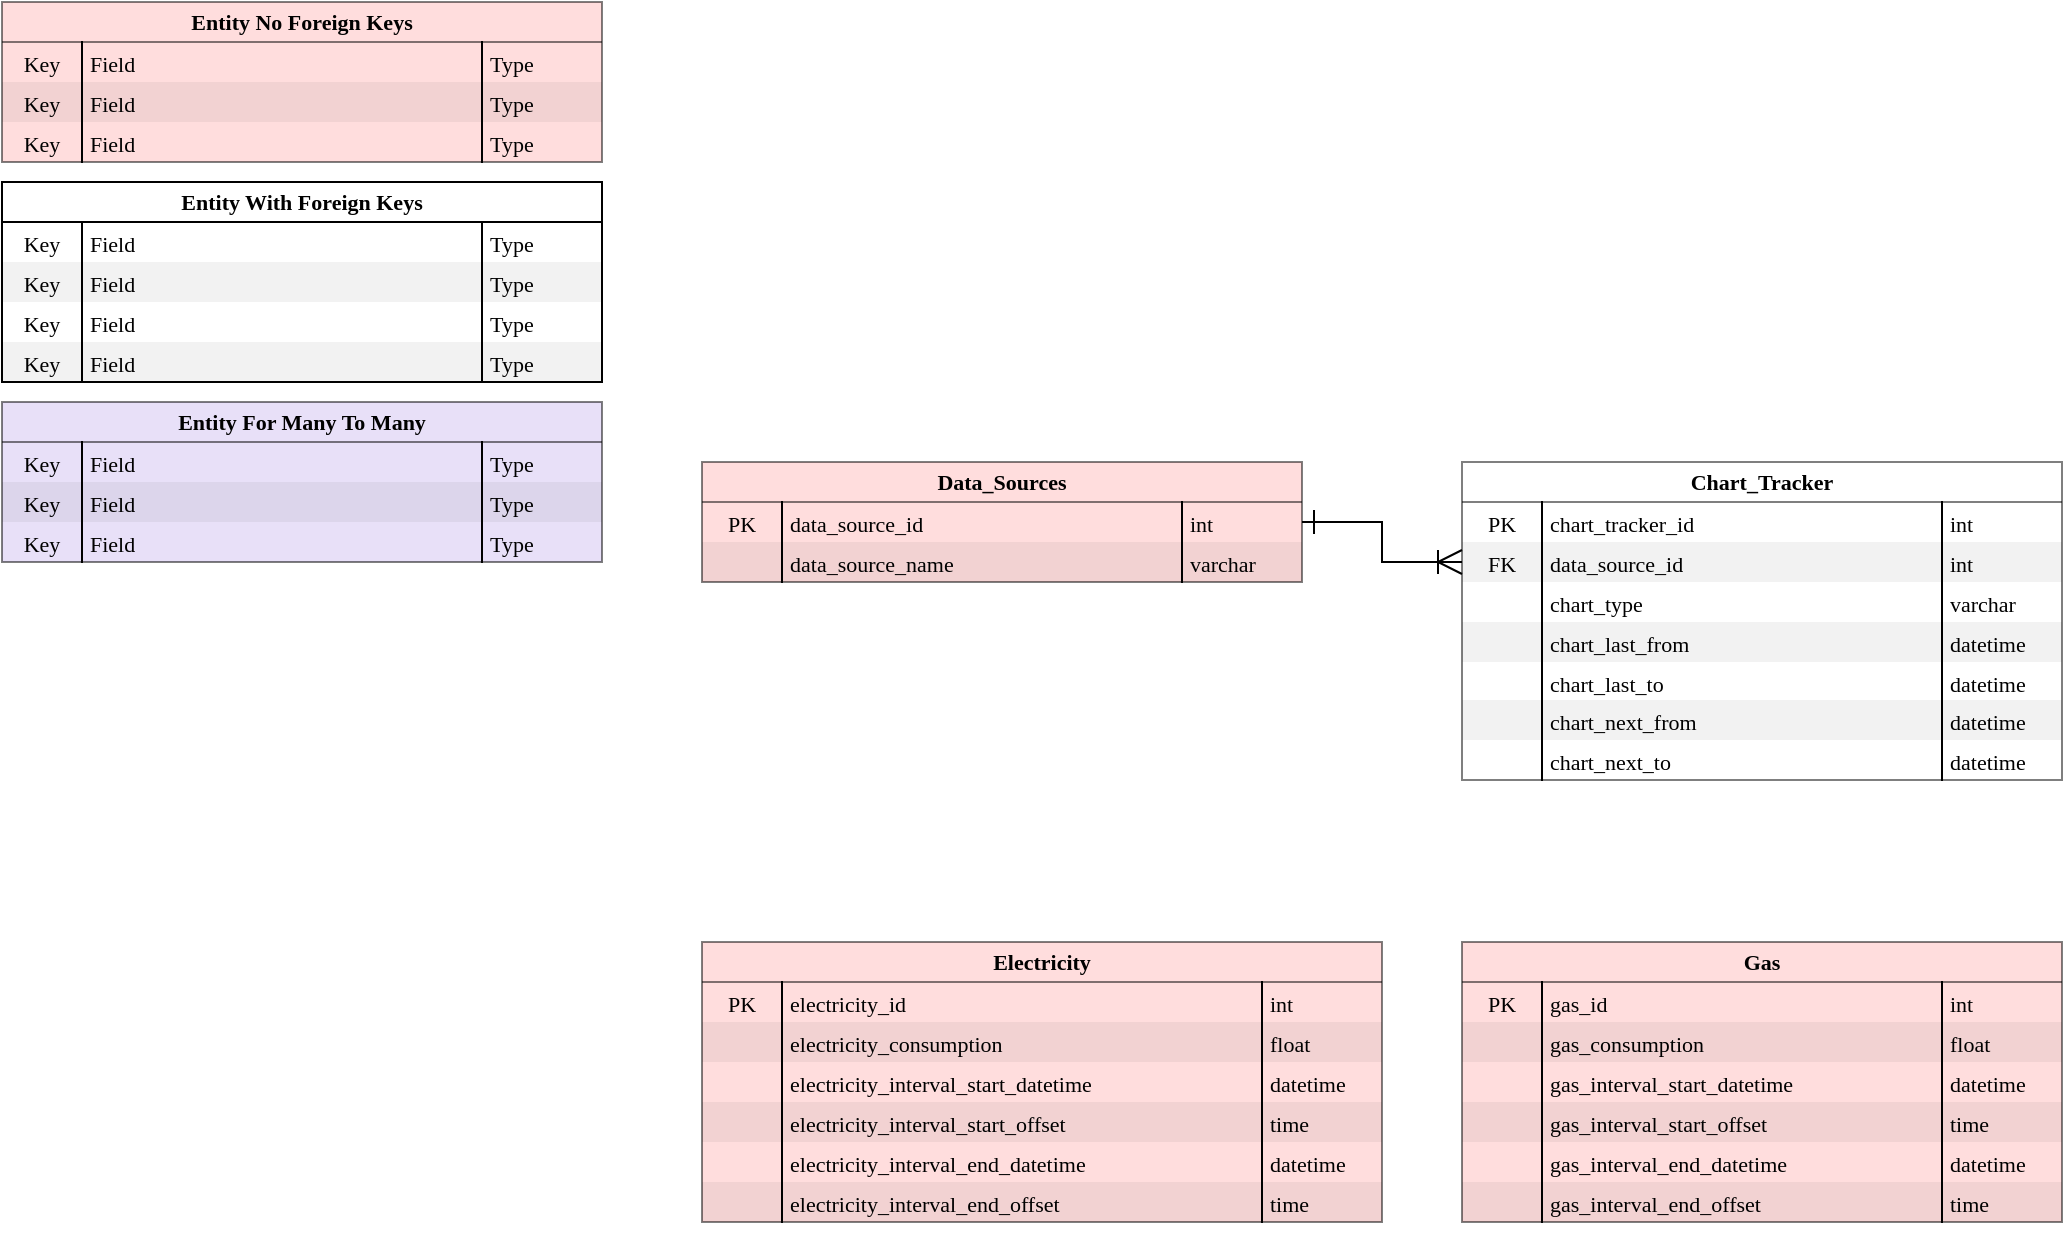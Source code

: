 <mxfile>
    <diagram id="EmLWrfxEd9g9q1BMOvcd" name="octo_tweet">
        <mxGraphModel dx="724" dy="417" grid="1" gridSize="10" guides="1" tooltips="1" connect="1" arrows="1" fold="1" page="1" pageScale="1" pageWidth="1169" pageHeight="827" math="0" shadow="0">
            <root>
                <mxCell id="0"/>
                <mxCell id="1" parent="0"/>
                <mxCell id="2" value="Entity No Foreign Keys" style="html=1;whiteSpace=wrap;swimlane;resizeParent=1;resizeParentMax=0;resizeLast=0;collapsible=1;marginBottom=0;swimlaneFillColor=#FFBBBB;startSize=20;fontSize=11;fontColor=#000000;spacing=0;strokeOpacity=100;fontFamily=Lucida Console;fillColor=#ffbbbb;swimlaneLine=1;opacity=50;gradientColor=none;" parent="1" vertex="1" zOrder="69">
                    <mxGeometry x="20" y="20" width="300" height="80" as="geometry"/>
                </mxCell>
                <mxCell id="3" value="Key" style="strokeColor=none;part=1;resizeHeight=0;align=center;verticalAlign=top;spacingLeft=4;spacingRight=4;overflow=hidden;rotatable=0;points=[[0,0.5],[1,0.5]];portConstraint=eastwest;swimlaneFillColor=#ffffff;fontSize=11;fontColor=#000000;fillColor=none;strokeOpacity=100;spacing=0;fontFamily=Lucida Console;" parent="2" vertex="1">
                    <mxGeometry y="20" width="40" height="20" as="geometry"/>
                </mxCell>
                <mxCell id="4" value="Field" style="shape=partialRectangle;top=0;right=0;bottom=0;part=1;resizeHeight=0;align=left;verticalAlign=top;spacingLeft=4;spacingRight=4;overflow=hidden;rotatable=0;points=[[0,0.5],[1,0.5]];portConstraint=eastwest;swimlaneFillColor=#ffffff;fontSize=11;fontColor=#000000;fillColor=none;strokeOpacity=100;spacing=0;fontFamily=Lucida Console;" parent="2" vertex="1">
                    <mxGeometry x="40" y="20" width="200" height="20" as="geometry"/>
                </mxCell>
                <mxCell id="5" value="Type" style="shape=partialRectangle;top=0;right=0;bottom=0;part=1;resizeHeight=0;align=left;verticalAlign=top;spacingLeft=4;spacingRight=4;overflow=hidden;rotatable=0;points=[[0,0.5],[1,0.5]];portConstraint=eastwest;swimlaneFillColor=#ffffff;fontSize=11;fontColor=#000000;fillColor=none;strokeOpacity=100;spacing=0;fontFamily=Lucida Console;" parent="2" vertex="1">
                    <mxGeometry x="240" y="20" width="60" height="20" as="geometry"/>
                </mxCell>
                <mxCell id="6" value="Key" style="strokeColor=none;part=1;resizeHeight=0;align=center;verticalAlign=top;spacingLeft=4;spacingRight=4;overflow=hidden;rotatable=0;points=[[0,0.5],[1,0.5]];portConstraint=eastwest;swimlaneFillColor=#ffffff;fontSize=11;fontColor=#000000;fillColor=#000000;strokeOpacity=100;spacing=0;fontFamily=Lucida Console;fillOpacity=5;" parent="2" vertex="1">
                    <mxGeometry y="40" width="40" height="20" as="geometry"/>
                </mxCell>
                <mxCell id="7" value="Field" style="shape=partialRectangle;top=0;right=0;bottom=0;part=1;resizeHeight=0;align=left;verticalAlign=top;spacingLeft=4;spacingRight=4;overflow=hidden;rotatable=0;points=[[0,0.5],[1,0.5]];portConstraint=eastwest;swimlaneFillColor=#ffffff;fontSize=11;fontColor=#000000;fillColor=#000000;strokeOpacity=100;spacing=0;fontFamily=Lucida Console;fillOpacity=5;" parent="2" vertex="1">
                    <mxGeometry x="40" y="40" width="200" height="20" as="geometry"/>
                </mxCell>
                <mxCell id="8" value="Type" style="shape=partialRectangle;top=0;right=0;bottom=0;part=1;resizeHeight=0;align=left;verticalAlign=top;spacingLeft=4;spacingRight=4;overflow=hidden;rotatable=0;points=[[0,0.5],[1,0.5]];portConstraint=eastwest;swimlaneFillColor=#ffffff;fontSize=11;fontColor=#000000;fillColor=#000000;strokeOpacity=100;spacing=0;fontFamily=Lucida Console;fillOpacity=5;" parent="2" vertex="1">
                    <mxGeometry x="240" y="40" width="60" height="20" as="geometry"/>
                </mxCell>
                <mxCell id="9" value="Key" style="strokeColor=none;part=1;resizeHeight=0;align=center;verticalAlign=top;spacingLeft=4;spacingRight=4;overflow=hidden;rotatable=0;points=[[0,0.5],[1,0.5]];portConstraint=eastwest;swimlaneFillColor=#ffffff;fontSize=11;fontColor=#000000;fillColor=none;strokeOpacity=100;spacing=0;fontFamily=Lucida Console;" parent="2" vertex="1">
                    <mxGeometry y="60" width="40" height="20" as="geometry"/>
                </mxCell>
                <mxCell id="10" value="Field" style="shape=partialRectangle;top=0;right=0;bottom=0;part=1;resizeHeight=0;align=left;verticalAlign=top;spacingLeft=4;spacingRight=4;overflow=hidden;rotatable=0;points=[[0,0.5],[1,0.5]];portConstraint=eastwest;swimlaneFillColor=#ffffff;fontSize=11;fontColor=#000000;fillColor=none;strokeOpacity=100;spacing=0;fontFamily=Lucida Console;" parent="2" vertex="1">
                    <mxGeometry x="40" y="60" width="200" height="20" as="geometry"/>
                </mxCell>
                <mxCell id="11" value="Type" style="shape=partialRectangle;top=0;right=0;bottom=0;part=1;resizeHeight=0;align=left;verticalAlign=top;spacingLeft=4;spacingRight=4;overflow=hidden;rotatable=0;points=[[0,0.5],[1,0.5]];portConstraint=eastwest;swimlaneFillColor=#ffffff;fontSize=11;fontColor=#000000;fillColor=none;strokeOpacity=100;spacing=0;fontFamily=Lucida Console;" parent="2" vertex="1">
                    <mxGeometry x="240" y="60" width="60" height="20" as="geometry"/>
                </mxCell>
                <mxCell id="12" value="Entity With Foreign Keys" style="html=1;whiteSpace=wrap;swimlane;resizeParent=1;resizeParentMax=0;resizeLast=0;collapsible=1;marginBottom=0;swimlaneFillColor=#ffffff;startSize=20;fontSize=11;fontColor=#000000;spacing=0;strokeOpacity=100;fontFamily=Lucida Console;" parent="1" vertex="1" zOrder="69">
                    <mxGeometry x="20" y="110" width="300" height="100" as="geometry"/>
                </mxCell>
                <mxCell id="13" value="Key" style="strokeColor=none;part=1;resizeHeight=0;align=center;verticalAlign=top;spacingLeft=4;spacingRight=4;overflow=hidden;rotatable=0;points=[[0,0.5],[1,0.5]];portConstraint=eastwest;swimlaneFillColor=#ffffff;fontSize=11;fontColor=#000000;fillColor=none;strokeOpacity=100;spacing=0;fontFamily=Lucida Console;" parent="12" vertex="1">
                    <mxGeometry y="20" width="40" height="20" as="geometry"/>
                </mxCell>
                <mxCell id="14" value="Field" style="shape=partialRectangle;top=0;right=0;bottom=0;part=1;resizeHeight=0;align=left;verticalAlign=top;spacingLeft=4;spacingRight=4;overflow=hidden;rotatable=0;points=[[0,0.5],[1,0.5]];portConstraint=eastwest;swimlaneFillColor=#ffffff;fontSize=11;fontColor=#000000;fillColor=none;strokeOpacity=100;spacing=0;fontFamily=Lucida Console;" parent="12" vertex="1">
                    <mxGeometry x="40" y="20" width="200" height="20" as="geometry"/>
                </mxCell>
                <mxCell id="15" value="Type" style="shape=partialRectangle;top=0;right=0;bottom=0;part=1;resizeHeight=0;align=left;verticalAlign=top;spacingLeft=4;spacingRight=4;overflow=hidden;rotatable=0;points=[[0,0.5],[1,0.5]];portConstraint=eastwest;swimlaneFillColor=#ffffff;fontSize=11;fontColor=#000000;fillColor=none;strokeOpacity=100;spacing=0;fontFamily=Lucida Console;" parent="12" vertex="1">
                    <mxGeometry x="240" y="20" width="60" height="20" as="geometry"/>
                </mxCell>
                <mxCell id="16" value="Key" style="strokeColor=none;part=1;resizeHeight=0;align=center;verticalAlign=top;spacingLeft=4;spacingRight=4;overflow=hidden;rotatable=0;points=[[0,0.5],[1,0.5]];portConstraint=eastwest;swimlaneFillColor=#ffffff;fontSize=11;fontColor=#000000;fillColor=#000000;strokeOpacity=100;spacing=0;fontFamily=Lucida Console;fillOpacity=5;" parent="12" vertex="1">
                    <mxGeometry y="40" width="40" height="20" as="geometry"/>
                </mxCell>
                <mxCell id="17" value="Field" style="shape=partialRectangle;top=0;right=0;bottom=0;part=1;resizeHeight=0;align=left;verticalAlign=top;spacingLeft=4;spacingRight=4;overflow=hidden;rotatable=0;points=[[0,0.5],[1,0.5]];portConstraint=eastwest;swimlaneFillColor=#ffffff;fontSize=11;fontColor=#000000;fillColor=#000000;strokeOpacity=100;spacing=0;fontFamily=Lucida Console;fillOpacity=5;" parent="12" vertex="1">
                    <mxGeometry x="40" y="40" width="200" height="20" as="geometry"/>
                </mxCell>
                <mxCell id="18" value="Type" style="shape=partialRectangle;top=0;right=0;bottom=0;part=1;resizeHeight=0;align=left;verticalAlign=top;spacingLeft=4;spacingRight=4;overflow=hidden;rotatable=0;points=[[0,0.5],[1,0.5]];portConstraint=eastwest;swimlaneFillColor=#ffffff;fontSize=11;fontColor=#000000;fillColor=#000000;strokeOpacity=100;spacing=0;fontFamily=Lucida Console;fillOpacity=5;" parent="12" vertex="1">
                    <mxGeometry x="240" y="40" width="60" height="20" as="geometry"/>
                </mxCell>
                <mxCell id="19" value="Key" style="strokeColor=none;part=1;resizeHeight=0;align=center;verticalAlign=top;spacingLeft=4;spacingRight=4;overflow=hidden;rotatable=0;points=[[0,0.5],[1,0.5]];portConstraint=eastwest;swimlaneFillColor=#ffffff;fontSize=11;fontColor=#000000;fillColor=none;strokeOpacity=100;spacing=0;fontFamily=Lucida Console;" parent="12" vertex="1">
                    <mxGeometry y="60" width="40" height="20" as="geometry"/>
                </mxCell>
                <mxCell id="20" value="Field" style="shape=partialRectangle;top=0;right=0;bottom=0;part=1;resizeHeight=0;align=left;verticalAlign=top;spacingLeft=4;spacingRight=4;overflow=hidden;rotatable=0;points=[[0,0.5],[1,0.5]];portConstraint=eastwest;swimlaneFillColor=#ffffff;fontSize=11;fontColor=#000000;fillColor=none;strokeOpacity=100;spacing=0;fontFamily=Lucida Console;" parent="12" vertex="1">
                    <mxGeometry x="40" y="60" width="200" height="20" as="geometry"/>
                </mxCell>
                <mxCell id="21" value="Type" style="shape=partialRectangle;top=0;right=0;bottom=0;part=1;resizeHeight=0;align=left;verticalAlign=top;spacingLeft=4;spacingRight=4;overflow=hidden;rotatable=0;points=[[0,0.5],[1,0.5]];portConstraint=eastwest;swimlaneFillColor=#ffffff;fontSize=11;fontColor=#000000;fillColor=none;strokeOpacity=100;spacing=0;fontFamily=Lucida Console;" parent="12" vertex="1">
                    <mxGeometry x="240" y="60" width="60" height="20" as="geometry"/>
                </mxCell>
                <mxCell id="22" value="Key" style="strokeColor=none;part=1;resizeHeight=0;align=center;verticalAlign=top;spacingLeft=4;spacingRight=4;overflow=hidden;rotatable=0;points=[[0,0.5],[1,0.5]];portConstraint=eastwest;swimlaneFillColor=#ffffff;fontSize=11;fontColor=#000000;fillColor=#000000;strokeOpacity=100;spacing=0;fontFamily=Lucida Console;fillOpacity=5;" parent="12" vertex="1">
                    <mxGeometry y="80" width="40" height="20" as="geometry"/>
                </mxCell>
                <mxCell id="23" value="Field" style="shape=partialRectangle;top=0;right=0;bottom=0;part=1;resizeHeight=0;align=left;verticalAlign=top;spacingLeft=4;spacingRight=4;overflow=hidden;rotatable=0;points=[[0,0.5],[1,0.5]];portConstraint=eastwest;swimlaneFillColor=#ffffff;fontSize=11;fontColor=#000000;fillColor=#000000;strokeOpacity=100;spacing=0;fontFamily=Lucida Console;fillOpacity=5;" parent="12" vertex="1">
                    <mxGeometry x="40" y="80" width="200" height="20" as="geometry"/>
                </mxCell>
                <mxCell id="24" value="Type" style="shape=partialRectangle;top=0;right=0;bottom=0;part=1;resizeHeight=0;align=left;verticalAlign=top;spacingLeft=4;spacingRight=4;overflow=hidden;rotatable=0;points=[[0,0.5],[1,0.5]];portConstraint=eastwest;swimlaneFillColor=#ffffff;fontSize=11;fontColor=#000000;fillColor=#000000;strokeOpacity=100;spacing=0;fontFamily=Lucida Console;fillOpacity=5;" parent="12" vertex="1">
                    <mxGeometry x="240" y="80" width="60" height="20" as="geometry"/>
                </mxCell>
                <mxCell id="25" value="Entity For Many To Many" style="html=1;whiteSpace=wrap;swimlane;resizeParent=1;resizeParentMax=0;resizeLast=0;collapsible=1;marginBottom=0;swimlaneFillColor=#D2C2F2;startSize=20;fontSize=11;fontColor=#000000;spacing=0;strokeOpacity=100;fontFamily=Lucida Console;fillColor=#D2C2F2;swimlaneLine=1;opacity=50;" parent="1" vertex="1" zOrder="69">
                    <mxGeometry x="20" y="220" width="300" height="80" as="geometry"/>
                </mxCell>
                <mxCell id="26" value="Key" style="strokeColor=none;part=1;resizeHeight=0;align=center;verticalAlign=top;spacingLeft=4;spacingRight=4;overflow=hidden;rotatable=0;points=[[0,0.5],[1,0.5]];portConstraint=eastwest;swimlaneFillColor=#ffffff;fontSize=11;fontColor=#000000;fillColor=none;strokeOpacity=100;spacing=0;fontFamily=Lucida Console;" parent="25" vertex="1">
                    <mxGeometry y="20" width="40" height="20" as="geometry"/>
                </mxCell>
                <mxCell id="27" value="Field" style="shape=partialRectangle;top=0;right=0;bottom=0;part=1;resizeHeight=0;align=left;verticalAlign=top;spacingLeft=4;spacingRight=4;overflow=hidden;rotatable=0;points=[[0,0.5],[1,0.5]];portConstraint=eastwest;swimlaneFillColor=#ffffff;fontSize=11;fontColor=#000000;fillColor=none;strokeOpacity=100;spacing=0;fontFamily=Lucida Console;" parent="25" vertex="1">
                    <mxGeometry x="40" y="20" width="200" height="20" as="geometry"/>
                </mxCell>
                <mxCell id="28" value="Type" style="shape=partialRectangle;top=0;right=0;bottom=0;part=1;resizeHeight=0;align=left;verticalAlign=top;spacingLeft=4;spacingRight=4;overflow=hidden;rotatable=0;points=[[0,0.5],[1,0.5]];portConstraint=eastwest;swimlaneFillColor=#ffffff;fontSize=11;fontColor=#000000;fillColor=none;strokeOpacity=100;spacing=0;fontFamily=Lucida Console;" parent="25" vertex="1">
                    <mxGeometry x="240" y="20" width="60" height="20" as="geometry"/>
                </mxCell>
                <mxCell id="29" value="Key" style="strokeColor=none;part=1;resizeHeight=0;align=center;verticalAlign=top;spacingLeft=4;spacingRight=4;overflow=hidden;rotatable=0;points=[[0,0.5],[1,0.5]];portConstraint=eastwest;swimlaneFillColor=#ffffff;fontSize=11;fontColor=#000000;fillColor=#000000;strokeOpacity=100;spacing=0;fontFamily=Lucida Console;fillOpacity=5;" parent="25" vertex="1">
                    <mxGeometry y="40" width="40" height="20" as="geometry"/>
                </mxCell>
                <mxCell id="30" value="Field" style="shape=partialRectangle;top=0;right=0;bottom=0;part=1;resizeHeight=0;align=left;verticalAlign=top;spacingLeft=4;spacingRight=4;overflow=hidden;rotatable=0;points=[[0,0.5],[1,0.5]];portConstraint=eastwest;swimlaneFillColor=#ffffff;fontSize=11;fontColor=#000000;fillColor=#000000;strokeOpacity=100;spacing=0;fontFamily=Lucida Console;fillOpacity=5;" parent="25" vertex="1">
                    <mxGeometry x="40" y="40" width="200" height="20" as="geometry"/>
                </mxCell>
                <mxCell id="31" value="Type" style="shape=partialRectangle;top=0;right=0;bottom=0;part=1;resizeHeight=0;align=left;verticalAlign=top;spacingLeft=4;spacingRight=4;overflow=hidden;rotatable=0;points=[[0,0.5],[1,0.5]];portConstraint=eastwest;swimlaneFillColor=#ffffff;fontSize=11;fontColor=#000000;fillColor=#000000;strokeOpacity=100;spacing=0;fontFamily=Lucida Console;fillOpacity=5;" parent="25" vertex="1">
                    <mxGeometry x="240" y="40" width="60" height="20" as="geometry"/>
                </mxCell>
                <mxCell id="32" value="Key" style="strokeColor=none;part=1;resizeHeight=0;align=center;verticalAlign=top;spacingLeft=4;spacingRight=4;overflow=hidden;rotatable=0;points=[[0,0.5],[1,0.5]];portConstraint=eastwest;swimlaneFillColor=#ffffff;fontSize=11;fontColor=#000000;fillColor=none;strokeOpacity=100;spacing=0;fontFamily=Lucida Console;" parent="25" vertex="1">
                    <mxGeometry y="60" width="40" height="20" as="geometry"/>
                </mxCell>
                <mxCell id="33" value="Field" style="shape=partialRectangle;top=0;right=0;bottom=0;part=1;resizeHeight=0;align=left;verticalAlign=top;spacingLeft=4;spacingRight=4;overflow=hidden;rotatable=0;points=[[0,0.5],[1,0.5]];portConstraint=eastwest;swimlaneFillColor=#ffffff;fontSize=11;fontColor=#000000;fillColor=none;strokeOpacity=100;spacing=0;fontFamily=Lucida Console;" parent="25" vertex="1">
                    <mxGeometry x="40" y="60" width="200" height="20" as="geometry"/>
                </mxCell>
                <mxCell id="34" value="Type" style="shape=partialRectangle;top=0;right=0;bottom=0;part=1;resizeHeight=0;align=left;verticalAlign=top;spacingLeft=4;spacingRight=4;overflow=hidden;rotatable=0;points=[[0,0.5],[1,0.5]];portConstraint=eastwest;swimlaneFillColor=#ffffff;fontSize=11;fontColor=#000000;fillColor=none;strokeOpacity=100;spacing=0;fontFamily=Lucida Console;" parent="25" vertex="1">
                    <mxGeometry x="240" y="60" width="60" height="20" as="geometry"/>
                </mxCell>
                <mxCell id="35" value="Electricity" style="html=1;whiteSpace=wrap;swimlane;resizeParent=1;resizeParentMax=0;resizeLast=0;collapsible=1;marginBottom=0;swimlaneFillColor=#FFBBBB;startSize=20;fontSize=11;fontColor=#000000;spacing=0;strokeOpacity=100;fontFamily=Lucida Console;fillColor=#ffbbbb;swimlaneLine=1;opacity=50;gradientColor=none;" parent="1" vertex="1" zOrder="69">
                    <mxGeometry x="370" y="490" width="340" height="140" as="geometry"/>
                </mxCell>
                <mxCell id="36" value="PK" style="strokeColor=none;part=1;resizeHeight=0;align=center;verticalAlign=top;spacingLeft=4;spacingRight=4;overflow=hidden;rotatable=0;points=[[0,0.5],[1,0.5]];portConstraint=eastwest;swimlaneFillColor=#ffffff;fontSize=11;fontColor=#000000;fillColor=none;strokeOpacity=100;spacing=0;fontFamily=Lucida Console;" parent="35" vertex="1">
                    <mxGeometry y="20" width="40" height="20" as="geometry"/>
                </mxCell>
                <mxCell id="37" value="electricity_id" style="shape=partialRectangle;top=0;right=0;bottom=0;part=1;resizeHeight=0;align=left;verticalAlign=top;spacingLeft=4;spacingRight=4;overflow=hidden;rotatable=0;points=[[0,0.5],[1,0.5]];portConstraint=eastwest;swimlaneFillColor=#ffffff;fontSize=11;fontColor=#000000;fillColor=none;strokeOpacity=100;spacing=0;fontFamily=Lucida Console;" parent="35" vertex="1">
                    <mxGeometry x="40" y="20" width="240" height="20" as="geometry"/>
                </mxCell>
                <mxCell id="38" value="int" style="shape=partialRectangle;top=0;right=0;bottom=0;part=1;resizeHeight=0;align=left;verticalAlign=top;spacingLeft=4;spacingRight=4;overflow=hidden;rotatable=0;points=[[0,0.5],[1,0.5]];portConstraint=eastwest;swimlaneFillColor=#ffffff;fontSize=11;fontColor=#000000;fillColor=none;strokeOpacity=100;spacing=0;fontFamily=Lucida Console;" parent="35" vertex="1">
                    <mxGeometry x="280" y="20" width="60" height="20" as="geometry"/>
                </mxCell>
                <mxCell id="39" value="" style="strokeColor=none;part=1;resizeHeight=0;align=center;verticalAlign=top;spacingLeft=4;spacingRight=4;overflow=hidden;rotatable=0;points=[[0,0.5],[1,0.5]];portConstraint=eastwest;swimlaneFillColor=#ffffff;fontSize=11;fontColor=#000000;fillColor=#000000;strokeOpacity=100;spacing=0;fontFamily=Lucida Console;fillOpacity=5;" parent="35" vertex="1">
                    <mxGeometry y="40" width="40" height="20" as="geometry"/>
                </mxCell>
                <mxCell id="40" value="electricity_consumption" style="shape=partialRectangle;top=0;right=0;bottom=0;part=1;resizeHeight=0;align=left;verticalAlign=top;spacingLeft=4;spacingRight=4;overflow=hidden;rotatable=0;points=[[0,0.5],[1,0.5]];portConstraint=eastwest;swimlaneFillColor=#ffffff;fontSize=11;fontColor=#000000;fillColor=#000000;strokeOpacity=100;spacing=0;fontFamily=Lucida Console;fillOpacity=5;" parent="35" vertex="1">
                    <mxGeometry x="40" y="40" width="240" height="20" as="geometry"/>
                </mxCell>
                <mxCell id="41" value="float" style="shape=partialRectangle;top=0;right=0;bottom=0;part=1;resizeHeight=0;align=left;verticalAlign=top;spacingLeft=4;spacingRight=4;overflow=hidden;rotatable=0;points=[[0,0.5],[1,0.5]];portConstraint=eastwest;swimlaneFillColor=#ffffff;fontSize=11;fontColor=#000000;fillColor=#000000;strokeOpacity=100;spacing=0;fontFamily=Lucida Console;fillOpacity=5;" parent="35" vertex="1">
                    <mxGeometry x="280" y="40" width="60" height="20" as="geometry"/>
                </mxCell>
                <mxCell id="43" value="electricity_interval_start_datetime" style="shape=partialRectangle;top=0;right=0;bottom=0;part=1;resizeHeight=0;align=left;verticalAlign=top;spacingLeft=4;spacingRight=4;overflow=hidden;rotatable=0;points=[[0,0.5],[1,0.5]];portConstraint=eastwest;swimlaneFillColor=#ffffff;fontSize=11;fontColor=#000000;fillColor=none;strokeOpacity=100;spacing=0;fontFamily=Lucida Console;" parent="35" vertex="1">
                    <mxGeometry x="40" y="60" width="240" height="20" as="geometry"/>
                </mxCell>
                <mxCell id="44" value="datetime" style="shape=partialRectangle;top=0;right=0;bottom=0;part=1;resizeHeight=0;align=left;verticalAlign=top;spacingLeft=4;spacingRight=4;overflow=hidden;rotatable=0;points=[[0,0.5],[1,0.5]];portConstraint=eastwest;swimlaneFillColor=#ffffff;fontSize=11;fontColor=#000000;fillColor=none;strokeOpacity=100;spacing=0;fontFamily=Lucida Console;" parent="35" vertex="1">
                    <mxGeometry x="280" y="60" width="60" height="20" as="geometry"/>
                </mxCell>
                <mxCell id="45" value="" style="strokeColor=none;part=1;resizeHeight=0;align=center;verticalAlign=top;spacingLeft=4;spacingRight=4;overflow=hidden;rotatable=0;points=[[0,0.5],[1,0.5]];portConstraint=eastwest;swimlaneFillColor=#ffffff;fontSize=11;fontColor=#000000;fillColor=#000000;strokeOpacity=100;spacing=0;fontFamily=Lucida Console;fillOpacity=5;" parent="35" vertex="1">
                    <mxGeometry y="80" width="40" height="20" as="geometry"/>
                </mxCell>
                <mxCell id="46" value="electricity_interval_start_offset" style="shape=partialRectangle;top=0;right=0;bottom=0;part=1;resizeHeight=0;align=left;verticalAlign=top;spacingLeft=4;spacingRight=4;overflow=hidden;rotatable=0;points=[[0,0.5],[1,0.5]];portConstraint=eastwest;swimlaneFillColor=#ffffff;fontSize=11;fontColor=#000000;fillColor=#000000;strokeOpacity=100;spacing=0;fontFamily=Lucida Console;fillOpacity=5;" parent="35" vertex="1">
                    <mxGeometry x="40" y="80" width="240" height="20" as="geometry"/>
                </mxCell>
                <mxCell id="47" value="time" style="shape=partialRectangle;top=0;right=0;bottom=0;part=1;resizeHeight=0;align=left;verticalAlign=top;spacingLeft=4;spacingRight=4;overflow=hidden;rotatable=0;points=[[0,0.5],[1,0.5]];portConstraint=eastwest;swimlaneFillColor=#ffffff;fontSize=11;fontColor=#000000;fillColor=#000000;strokeOpacity=100;spacing=0;fontFamily=Lucida Console;fillOpacity=5;" parent="35" vertex="1">
                    <mxGeometry x="280" y="80" width="60" height="20" as="geometry"/>
                </mxCell>
                <mxCell id="49" value="electricity_interval_end_datetime" style="shape=partialRectangle;top=0;right=0;bottom=0;part=1;resizeHeight=0;align=left;verticalAlign=top;spacingLeft=4;spacingRight=4;overflow=hidden;rotatable=0;points=[[0,0.5],[1,0.5]];portConstraint=eastwest;swimlaneFillColor=#ffffff;fontSize=11;fontColor=#000000;fillColor=none;strokeOpacity=100;spacing=0;fontFamily=Lucida Console;" parent="35" vertex="1">
                    <mxGeometry x="40" y="100" width="240" height="20" as="geometry"/>
                </mxCell>
                <mxCell id="50" value="datetime" style="shape=partialRectangle;top=0;right=0;bottom=0;part=1;resizeHeight=0;align=left;verticalAlign=top;spacingLeft=4;spacingRight=4;overflow=hidden;rotatable=0;points=[[0,0.5],[1,0.5]];portConstraint=eastwest;swimlaneFillColor=#ffffff;fontSize=11;fontColor=#000000;fillColor=none;strokeOpacity=100;spacing=0;fontFamily=Lucida Console;" parent="35" vertex="1">
                    <mxGeometry x="280" y="100" width="60" height="20" as="geometry"/>
                </mxCell>
                <mxCell id="51" value="" style="strokeColor=none;part=1;resizeHeight=0;align=center;verticalAlign=top;spacingLeft=4;spacingRight=4;overflow=hidden;rotatable=0;points=[[0,0.5],[1,0.5]];portConstraint=eastwest;swimlaneFillColor=#ffffff;fontSize=11;fontColor=#000000;fillColor=#000000;strokeOpacity=100;spacing=0;fontFamily=Lucida Console;fillOpacity=5;" parent="35" vertex="1">
                    <mxGeometry y="120" width="40" height="20" as="geometry"/>
                </mxCell>
                <mxCell id="52" value="electricity_interval_end_offset" style="shape=partialRectangle;top=0;right=0;bottom=0;part=1;resizeHeight=0;align=left;verticalAlign=top;spacingLeft=4;spacingRight=4;overflow=hidden;rotatable=0;points=[[0,0.5],[1,0.5]];portConstraint=eastwest;swimlaneFillColor=#ffffff;fontSize=11;fontColor=#000000;fillColor=#000000;strokeOpacity=100;spacing=0;fontFamily=Lucida Console;fillOpacity=5;" parent="35" vertex="1">
                    <mxGeometry x="40" y="120" width="240" height="20" as="geometry"/>
                </mxCell>
                <mxCell id="53" value="time" style="shape=partialRectangle;top=0;right=0;bottom=0;part=1;resizeHeight=0;align=left;verticalAlign=top;spacingLeft=4;spacingRight=4;overflow=hidden;rotatable=0;points=[[0,0.5],[1,0.5]];portConstraint=eastwest;swimlaneFillColor=#ffffff;fontSize=11;fontColor=#000000;fillColor=#000000;strokeOpacity=100;spacing=0;fontFamily=Lucida Console;fillOpacity=5;" parent="35" vertex="1">
                    <mxGeometry x="280" y="120" width="60" height="20" as="geometry"/>
                </mxCell>
                <mxCell id="54" value="Gas" style="html=1;whiteSpace=wrap;swimlane;resizeParent=1;resizeParentMax=0;resizeLast=0;collapsible=1;marginBottom=0;swimlaneFillColor=#FFBBBB;startSize=20;fontSize=11;fontColor=#000000;spacing=0;strokeOpacity=100;fontFamily=Lucida Console;fillColor=#ffbbbb;swimlaneLine=1;opacity=50;gradientColor=none;" parent="1" vertex="1" zOrder="69">
                    <mxGeometry x="750" y="490" width="300" height="140" as="geometry"/>
                </mxCell>
                <mxCell id="55" value="PK" style="strokeColor=none;part=1;resizeHeight=0;align=center;verticalAlign=top;spacingLeft=4;spacingRight=4;overflow=hidden;rotatable=0;points=[[0,0.5],[1,0.5]];portConstraint=eastwest;swimlaneFillColor=#ffffff;fontSize=11;fontColor=#000000;fillColor=none;strokeOpacity=100;spacing=0;fontFamily=Lucida Console;" parent="54" vertex="1">
                    <mxGeometry y="20" width="40" height="20" as="geometry"/>
                </mxCell>
                <mxCell id="56" value="gas_id" style="shape=partialRectangle;top=0;right=0;bottom=0;part=1;resizeHeight=0;align=left;verticalAlign=top;spacingLeft=4;spacingRight=4;overflow=hidden;rotatable=0;points=[[0,0.5],[1,0.5]];portConstraint=eastwest;swimlaneFillColor=#ffffff;fontSize=11;fontColor=#000000;fillColor=none;strokeOpacity=100;spacing=0;fontFamily=Lucida Console;" parent="54" vertex="1">
                    <mxGeometry x="40" y="20" width="200" height="20" as="geometry"/>
                </mxCell>
                <mxCell id="57" value="int" style="shape=partialRectangle;top=0;right=0;bottom=0;part=1;resizeHeight=0;align=left;verticalAlign=top;spacingLeft=4;spacingRight=4;overflow=hidden;rotatable=0;points=[[0,0.5],[1,0.5]];portConstraint=eastwest;swimlaneFillColor=#ffffff;fontSize=11;fontColor=#000000;fillColor=none;strokeOpacity=100;spacing=0;fontFamily=Lucida Console;" parent="54" vertex="1">
                    <mxGeometry x="240" y="20" width="60" height="20" as="geometry"/>
                </mxCell>
                <mxCell id="58" value="" style="strokeColor=none;part=1;resizeHeight=0;align=center;verticalAlign=top;spacingLeft=4;spacingRight=4;overflow=hidden;rotatable=0;points=[[0,0.5],[1,0.5]];portConstraint=eastwest;swimlaneFillColor=#ffffff;fontSize=11;fontColor=#000000;fillColor=#000000;strokeOpacity=100;spacing=0;fontFamily=Lucida Console;fillOpacity=5;" parent="54" vertex="1">
                    <mxGeometry y="40" width="40" height="20" as="geometry"/>
                </mxCell>
                <mxCell id="59" value="gas_consumption" style="shape=partialRectangle;top=0;right=0;bottom=0;part=1;resizeHeight=0;align=left;verticalAlign=top;spacingLeft=4;spacingRight=4;overflow=hidden;rotatable=0;points=[[0,0.5],[1,0.5]];portConstraint=eastwest;swimlaneFillColor=#ffffff;fontSize=11;fontColor=#000000;fillColor=#000000;strokeOpacity=100;spacing=0;fontFamily=Lucida Console;fillOpacity=5;" parent="54" vertex="1">
                    <mxGeometry x="40" y="40" width="200" height="20" as="geometry"/>
                </mxCell>
                <mxCell id="60" value="float" style="shape=partialRectangle;top=0;right=0;bottom=0;part=1;resizeHeight=0;align=left;verticalAlign=top;spacingLeft=4;spacingRight=4;overflow=hidden;rotatable=0;points=[[0,0.5],[1,0.5]];portConstraint=eastwest;swimlaneFillColor=#ffffff;fontSize=11;fontColor=#000000;fillColor=#000000;strokeOpacity=100;spacing=0;fontFamily=Lucida Console;fillOpacity=5;" parent="54" vertex="1">
                    <mxGeometry x="240" y="40" width="60" height="20" as="geometry"/>
                </mxCell>
                <mxCell id="61" value="gas_interval_start_datetime" style="shape=partialRectangle;top=0;right=0;bottom=0;part=1;resizeHeight=0;align=left;verticalAlign=top;spacingLeft=4;spacingRight=4;overflow=hidden;rotatable=0;points=[[0,0.5],[1,0.5]];portConstraint=eastwest;swimlaneFillColor=#ffffff;fontSize=11;fontColor=#000000;fillColor=none;strokeOpacity=100;spacing=0;fontFamily=Lucida Console;" parent="54" vertex="1">
                    <mxGeometry x="40" y="60" width="200" height="20" as="geometry"/>
                </mxCell>
                <mxCell id="62" value="datetime" style="shape=partialRectangle;top=0;right=0;bottom=0;part=1;resizeHeight=0;align=left;verticalAlign=top;spacingLeft=4;spacingRight=4;overflow=hidden;rotatable=0;points=[[0,0.5],[1,0.5]];portConstraint=eastwest;swimlaneFillColor=#ffffff;fontSize=11;fontColor=#000000;fillColor=none;strokeOpacity=100;spacing=0;fontFamily=Lucida Console;" parent="54" vertex="1">
                    <mxGeometry x="240" y="60" width="60" height="20" as="geometry"/>
                </mxCell>
                <mxCell id="63" value="" style="strokeColor=none;part=1;resizeHeight=0;align=center;verticalAlign=top;spacingLeft=4;spacingRight=4;overflow=hidden;rotatable=0;points=[[0,0.5],[1,0.5]];portConstraint=eastwest;swimlaneFillColor=#ffffff;fontSize=11;fontColor=#000000;fillColor=#000000;strokeOpacity=100;spacing=0;fontFamily=Lucida Console;fillOpacity=5;" parent="54" vertex="1">
                    <mxGeometry y="80" width="40" height="20" as="geometry"/>
                </mxCell>
                <mxCell id="64" value="gas_interval_start_offset" style="shape=partialRectangle;top=0;right=0;bottom=0;part=1;resizeHeight=0;align=left;verticalAlign=top;spacingLeft=4;spacingRight=4;overflow=hidden;rotatable=0;points=[[0,0.5],[1,0.5]];portConstraint=eastwest;swimlaneFillColor=#ffffff;fontSize=11;fontColor=#000000;fillColor=#000000;strokeOpacity=100;spacing=0;fontFamily=Lucida Console;fillOpacity=5;" parent="54" vertex="1">
                    <mxGeometry x="40" y="80" width="200" height="20" as="geometry"/>
                </mxCell>
                <mxCell id="65" value="time" style="shape=partialRectangle;top=0;right=0;bottom=0;part=1;resizeHeight=0;align=left;verticalAlign=top;spacingLeft=4;spacingRight=4;overflow=hidden;rotatable=0;points=[[0,0.5],[1,0.5]];portConstraint=eastwest;swimlaneFillColor=#ffffff;fontSize=11;fontColor=#000000;fillColor=#000000;strokeOpacity=100;spacing=0;fontFamily=Lucida Console;fillOpacity=5;" parent="54" vertex="1">
                    <mxGeometry x="240" y="80" width="60" height="20" as="geometry"/>
                </mxCell>
                <mxCell id="66" value="gas_interval_end_datetime" style="shape=partialRectangle;top=0;right=0;bottom=0;part=1;resizeHeight=0;align=left;verticalAlign=top;spacingLeft=4;spacingRight=4;overflow=hidden;rotatable=0;points=[[0,0.5],[1,0.5]];portConstraint=eastwest;swimlaneFillColor=#ffffff;fontSize=11;fontColor=#000000;fillColor=none;strokeOpacity=100;spacing=0;fontFamily=Lucida Console;" parent="54" vertex="1">
                    <mxGeometry x="40" y="100" width="200" height="20" as="geometry"/>
                </mxCell>
                <mxCell id="67" value="datetime" style="shape=partialRectangle;top=0;right=0;bottom=0;part=1;resizeHeight=0;align=left;verticalAlign=top;spacingLeft=4;spacingRight=4;overflow=hidden;rotatable=0;points=[[0,0.5],[1,0.5]];portConstraint=eastwest;swimlaneFillColor=#ffffff;fontSize=11;fontColor=#000000;fillColor=none;strokeOpacity=100;spacing=0;fontFamily=Lucida Console;" parent="54" vertex="1">
                    <mxGeometry x="240" y="100" width="60" height="20" as="geometry"/>
                </mxCell>
                <mxCell id="68" value="" style="strokeColor=none;part=1;resizeHeight=0;align=center;verticalAlign=top;spacingLeft=4;spacingRight=4;overflow=hidden;rotatable=0;points=[[0,0.5],[1,0.5]];portConstraint=eastwest;swimlaneFillColor=#ffffff;fontSize=11;fontColor=#000000;fillColor=#000000;strokeOpacity=100;spacing=0;fontFamily=Lucida Console;fillOpacity=5;" parent="54" vertex="1">
                    <mxGeometry y="120" width="40" height="20" as="geometry"/>
                </mxCell>
                <mxCell id="69" value="gas_interval_end_offset" style="shape=partialRectangle;top=0;right=0;bottom=0;part=1;resizeHeight=0;align=left;verticalAlign=top;spacingLeft=4;spacingRight=4;overflow=hidden;rotatable=0;points=[[0,0.5],[1,0.5]];portConstraint=eastwest;swimlaneFillColor=#ffffff;fontSize=11;fontColor=#000000;fillColor=#000000;strokeOpacity=100;spacing=0;fontFamily=Lucida Console;fillOpacity=5;" parent="54" vertex="1">
                    <mxGeometry x="40" y="120" width="200" height="20" as="geometry"/>
                </mxCell>
                <mxCell id="70" value="time" style="shape=partialRectangle;top=0;right=0;bottom=0;part=1;resizeHeight=0;align=left;verticalAlign=top;spacingLeft=4;spacingRight=4;overflow=hidden;rotatable=0;points=[[0,0.5],[1,0.5]];portConstraint=eastwest;swimlaneFillColor=#ffffff;fontSize=11;fontColor=#000000;fillColor=#000000;strokeOpacity=100;spacing=0;fontFamily=Lucida Console;fillOpacity=5;" parent="54" vertex="1">
                    <mxGeometry x="240" y="120" width="60" height="20" as="geometry"/>
                </mxCell>
                <mxCell id="71" value="Chart_Tracker" style="html=1;whiteSpace=wrap;swimlane;resizeParent=1;resizeParentMax=0;resizeLast=0;collapsible=1;marginBottom=0;swimlaneFillColor=#FFFFFF;startSize=20;fontSize=11;fontColor=#000000;spacing=0;strokeOpacity=100;fontFamily=Lucida Console;swimlaneLine=1;opacity=50;gradientColor=none;fillColor=#FFFFFF;" parent="1" vertex="1" zOrder="69">
                    <mxGeometry x="750" y="250" width="300" height="159" as="geometry"/>
                </mxCell>
                <mxCell id="72" value="PK" style="strokeColor=none;part=1;resizeHeight=0;align=center;verticalAlign=top;spacingLeft=4;spacingRight=4;overflow=hidden;rotatable=0;points=[[0,0.5],[1,0.5]];portConstraint=eastwest;swimlaneFillColor=#ffffff;fontSize=11;fontColor=#000000;fillColor=none;strokeOpacity=100;spacing=0;fontFamily=Lucida Console;" parent="71" vertex="1">
                    <mxGeometry y="20" width="40" height="20" as="geometry"/>
                </mxCell>
                <mxCell id="73" value="chart_tracker_id" style="shape=partialRectangle;top=0;right=0;bottom=0;part=1;resizeHeight=0;align=left;verticalAlign=top;spacingLeft=4;spacingRight=4;overflow=hidden;rotatable=0;points=[[0,0.5],[1,0.5]];portConstraint=eastwest;swimlaneFillColor=#ffffff;fontSize=11;fontColor=#000000;fillColor=none;strokeOpacity=100;spacing=0;fontFamily=Lucida Console;" parent="71" vertex="1">
                    <mxGeometry x="40" y="20" width="200" height="20" as="geometry"/>
                </mxCell>
                <mxCell id="74" value="int" style="shape=partialRectangle;top=0;right=0;bottom=0;part=1;resizeHeight=0;align=left;verticalAlign=top;spacingLeft=4;spacingRight=4;overflow=hidden;rotatable=0;points=[[0,0.5],[1,0.5]];portConstraint=eastwest;swimlaneFillColor=#ffffff;fontSize=11;fontColor=#000000;fillColor=none;strokeOpacity=100;spacing=0;fontFamily=Lucida Console;" parent="71" vertex="1">
                    <mxGeometry x="240" y="20" width="60" height="20" as="geometry"/>
                </mxCell>
                <mxCell id="75" value="FK" style="strokeColor=none;part=1;resizeHeight=0;align=center;verticalAlign=top;spacingLeft=4;spacingRight=4;overflow=hidden;rotatable=0;points=[[0,0.5],[1,0.5]];portConstraint=eastwest;swimlaneFillColor=#ffffff;fontSize=11;fontColor=#000000;fillColor=#000000;strokeOpacity=100;spacing=0;fontFamily=Lucida Console;fillOpacity=5;" parent="71" vertex="1">
                    <mxGeometry y="40" width="40" height="20" as="geometry"/>
                </mxCell>
                <mxCell id="76" value="data_source_id" style="shape=partialRectangle;top=0;right=0;bottom=0;part=1;resizeHeight=0;align=left;verticalAlign=top;spacingLeft=4;spacingRight=4;overflow=hidden;rotatable=0;points=[[0,0.5],[1,0.5]];portConstraint=eastwest;swimlaneFillColor=#ffffff;fontSize=11;fontColor=#000000;fillColor=#000000;strokeOpacity=100;spacing=0;fontFamily=Lucida Console;fillOpacity=5;" parent="71" vertex="1">
                    <mxGeometry x="40" y="40" width="200" height="20" as="geometry"/>
                </mxCell>
                <mxCell id="77" value="int" style="shape=partialRectangle;top=0;right=0;bottom=0;part=1;resizeHeight=0;align=left;verticalAlign=top;spacingLeft=4;spacingRight=4;overflow=hidden;rotatable=0;points=[[0,0.5],[1,0.5]];portConstraint=eastwest;swimlaneFillColor=#ffffff;fontSize=11;fontColor=#000000;fillColor=#000000;strokeOpacity=100;spacing=0;fontFamily=Lucida Console;fillOpacity=5;" parent="71" vertex="1">
                    <mxGeometry x="240" y="40" width="60" height="20" as="geometry"/>
                </mxCell>
                <mxCell id="79" value="chart_type" style="shape=partialRectangle;top=0;right=0;bottom=0;part=1;resizeHeight=0;align=left;verticalAlign=top;spacingLeft=4;spacingRight=4;overflow=hidden;rotatable=0;points=[[0,0.5],[1,0.5]];portConstraint=eastwest;swimlaneFillColor=#ffffff;fontSize=11;fontColor=#000000;fillColor=none;strokeOpacity=100;spacing=0;fontFamily=Lucida Console;" parent="71" vertex="1">
                    <mxGeometry x="40" y="60" width="200" height="20" as="geometry"/>
                </mxCell>
                <mxCell id="80" value="varchar" style="shape=partialRectangle;top=0;right=0;bottom=0;part=1;resizeHeight=0;align=left;verticalAlign=top;spacingLeft=4;spacingRight=4;overflow=hidden;rotatable=0;points=[[0,0.5],[1,0.5]];portConstraint=eastwest;swimlaneFillColor=#ffffff;fontSize=11;fontColor=#000000;fillColor=none;strokeOpacity=100;spacing=0;fontFamily=Lucida Console;" parent="71" vertex="1">
                    <mxGeometry x="240" y="60" width="60" height="20" as="geometry"/>
                </mxCell>
                <mxCell id="81" value="" style="strokeColor=none;part=1;resizeHeight=0;align=center;verticalAlign=top;spacingLeft=4;spacingRight=4;overflow=hidden;rotatable=0;points=[[0,0.5],[1,0.5]];portConstraint=eastwest;swimlaneFillColor=#ffffff;fontSize=11;fontColor=#000000;fillColor=#000000;strokeOpacity=100;spacing=0;fontFamily=Lucida Console;fillOpacity=5;" parent="71" vertex="1">
                    <mxGeometry y="80" width="40" height="20" as="geometry"/>
                </mxCell>
                <mxCell id="82" value="chart_last_from" style="shape=partialRectangle;top=0;right=0;bottom=0;part=1;resizeHeight=0;align=left;verticalAlign=top;spacingLeft=4;spacingRight=4;overflow=hidden;rotatable=0;points=[[0,0.5],[1,0.5]];portConstraint=eastwest;swimlaneFillColor=#ffffff;fontSize=11;fontColor=#000000;fillColor=#000000;strokeOpacity=100;spacing=0;fontFamily=Lucida Console;fillOpacity=5;" parent="71" vertex="1">
                    <mxGeometry x="40" y="80" width="200" height="20" as="geometry"/>
                </mxCell>
                <mxCell id="83" value="datetime" style="shape=partialRectangle;top=0;right=0;bottom=0;part=1;resizeHeight=0;align=left;verticalAlign=top;spacingLeft=4;spacingRight=4;overflow=hidden;rotatable=0;points=[[0,0.5],[1,0.5]];portConstraint=eastwest;swimlaneFillColor=#ffffff;fontSize=11;fontColor=#000000;fillColor=#000000;strokeOpacity=100;spacing=0;fontFamily=Lucida Console;fillOpacity=5;" parent="71" vertex="1">
                    <mxGeometry x="240" y="80" width="60" height="20" as="geometry"/>
                </mxCell>
                <mxCell id="85" value="chart_last_to" style="shape=partialRectangle;top=0;right=0;bottom=0;part=1;resizeHeight=0;align=left;verticalAlign=top;spacingLeft=4;spacingRight=4;overflow=hidden;rotatable=0;points=[[0,0.5],[1,0.5]];portConstraint=eastwest;swimlaneFillColor=#ffffff;fontSize=11;fontColor=#000000;fillColor=none;strokeOpacity=100;spacing=0;fontFamily=Lucida Console;" parent="71" vertex="1">
                    <mxGeometry x="40" y="100" width="200" height="20" as="geometry"/>
                </mxCell>
                <mxCell id="86" value="datetime" style="shape=partialRectangle;top=0;right=0;bottom=0;part=1;resizeHeight=0;align=left;verticalAlign=top;spacingLeft=4;spacingRight=4;overflow=hidden;rotatable=0;points=[[0,0.5],[1,0.5]];portConstraint=eastwest;swimlaneFillColor=#ffffff;fontSize=11;fontColor=#000000;fillColor=none;strokeOpacity=100;spacing=0;fontFamily=Lucida Console;" parent="71" vertex="1">
                    <mxGeometry x="240" y="100" width="60" height="20" as="geometry"/>
                </mxCell>
                <mxCell id="87" value="" style="strokeColor=none;part=1;resizeHeight=0;align=center;verticalAlign=top;spacingLeft=4;spacingRight=4;overflow=hidden;rotatable=0;points=[[0,0.5],[1,0.5]];portConstraint=eastwest;swimlaneFillColor=#ffffff;fontSize=11;fontColor=#000000;fillColor=#000000;strokeOpacity=100;spacing=0;fontFamily=Lucida Console;fillOpacity=5;" parent="71" vertex="1">
                    <mxGeometry y="119" width="40" height="20" as="geometry"/>
                </mxCell>
                <mxCell id="88" value="chart_next_from" style="shape=partialRectangle;top=0;right=0;bottom=0;part=1;resizeHeight=0;align=left;verticalAlign=top;spacingLeft=4;spacingRight=4;overflow=hidden;rotatable=0;points=[[0,0.5],[1,0.5]];portConstraint=eastwest;swimlaneFillColor=#ffffff;fontSize=11;fontColor=#000000;fillColor=#000000;strokeOpacity=100;spacing=0;fontFamily=Lucida Console;fillOpacity=5;" parent="71" vertex="1">
                    <mxGeometry x="40" y="119" width="200" height="20" as="geometry"/>
                </mxCell>
                <mxCell id="89" value="datetime" style="shape=partialRectangle;top=0;right=0;bottom=0;part=1;resizeHeight=0;align=left;verticalAlign=top;spacingLeft=4;spacingRight=4;overflow=hidden;rotatable=0;points=[[0,0.5],[1,0.5]];portConstraint=eastwest;swimlaneFillColor=#ffffff;fontSize=11;fontColor=#000000;fillColor=#000000;strokeOpacity=100;spacing=0;fontFamily=Lucida Console;fillOpacity=5;" parent="71" vertex="1">
                    <mxGeometry x="240" y="119" width="60" height="20" as="geometry"/>
                </mxCell>
                <mxCell id="90" value="chart_next_to" style="shape=partialRectangle;top=0;right=0;bottom=0;part=1;resizeHeight=0;align=left;verticalAlign=top;spacingLeft=4;spacingRight=4;overflow=hidden;rotatable=0;points=[[0,0.5],[1,0.5]];portConstraint=eastwest;swimlaneFillColor=#ffffff;fontSize=11;fontColor=#000000;fillColor=none;strokeOpacity=100;spacing=0;fontFamily=Lucida Console;" vertex="1" parent="71">
                    <mxGeometry x="40" y="139" width="200" height="20" as="geometry"/>
                </mxCell>
                <mxCell id="91" value="datetime" style="shape=partialRectangle;top=0;right=0;bottom=0;part=1;resizeHeight=0;align=left;verticalAlign=top;spacingLeft=4;spacingRight=4;overflow=hidden;rotatable=0;points=[[0,0.5],[1,0.5]];portConstraint=eastwest;swimlaneFillColor=#ffffff;fontSize=11;fontColor=#000000;fillColor=none;strokeOpacity=100;spacing=0;fontFamily=Lucida Console;" vertex="1" parent="71">
                    <mxGeometry x="240" y="139" width="60" height="20" as="geometry"/>
                </mxCell>
                <mxCell id="102" style="edgeStyle=orthogonalEdgeStyle;rounded=0;orthogonalLoop=1;jettySize=auto;html=1;entryX=0;entryY=0.5;entryDx=0;entryDy=0;endSize=10;startSize=10;startArrow=ERone;startFill=0;endArrow=ERoneToMany;endFill=0;" edge="1" parent="1" source="92" target="75">
                    <mxGeometry relative="1" as="geometry"/>
                </mxCell>
                <mxCell id="92" value="Data_Sources" style="html=1;whiteSpace=wrap;swimlane;resizeParent=1;resizeParentMax=0;resizeLast=0;collapsible=1;marginBottom=0;swimlaneFillColor=#FFBBBB;startSize=20;fontSize=11;fontColor=#000000;spacing=0;strokeOpacity=100;fontFamily=Lucida Console;fillColor=#ffbbbb;swimlaneLine=1;opacity=50;gradientColor=none;" vertex="1" zOrder="69" parent="1">
                    <mxGeometry x="370" y="250" width="300" height="60" as="geometry"/>
                </mxCell>
                <mxCell id="93" value="PK" style="strokeColor=none;part=1;resizeHeight=0;align=center;verticalAlign=top;spacingLeft=4;spacingRight=4;overflow=hidden;rotatable=0;points=[[0,0.5],[1,0.5]];portConstraint=eastwest;swimlaneFillColor=#ffffff;fontSize=11;fontColor=#000000;fillColor=none;strokeOpacity=100;spacing=0;fontFamily=Lucida Console;" vertex="1" parent="92">
                    <mxGeometry y="20" width="40" height="20" as="geometry"/>
                </mxCell>
                <mxCell id="94" value="data_source_id" style="shape=partialRectangle;top=0;right=0;bottom=0;part=1;resizeHeight=0;align=left;verticalAlign=top;spacingLeft=4;spacingRight=4;overflow=hidden;rotatable=0;points=[[0,0.5],[1,0.5]];portConstraint=eastwest;swimlaneFillColor=#ffffff;fontSize=11;fontColor=#000000;fillColor=none;strokeOpacity=100;spacing=0;fontFamily=Lucida Console;" vertex="1" parent="92">
                    <mxGeometry x="40" y="20" width="200" height="20" as="geometry"/>
                </mxCell>
                <mxCell id="95" value="int" style="shape=partialRectangle;top=0;right=0;bottom=0;part=1;resizeHeight=0;align=left;verticalAlign=top;spacingLeft=4;spacingRight=4;overflow=hidden;rotatable=0;points=[[0,0.5],[1,0.5]];portConstraint=eastwest;swimlaneFillColor=#ffffff;fontSize=11;fontColor=#000000;fillColor=none;strokeOpacity=100;spacing=0;fontFamily=Lucida Console;" vertex="1" parent="92">
                    <mxGeometry x="240" y="20" width="60" height="20" as="geometry"/>
                </mxCell>
                <mxCell id="96" value="" style="strokeColor=none;part=1;resizeHeight=0;align=center;verticalAlign=top;spacingLeft=4;spacingRight=4;overflow=hidden;rotatable=0;points=[[0,0.5],[1,0.5]];portConstraint=eastwest;swimlaneFillColor=#ffffff;fontSize=11;fontColor=#000000;fillColor=#000000;strokeOpacity=100;spacing=0;fontFamily=Lucida Console;fillOpacity=5;" vertex="1" parent="92">
                    <mxGeometry y="40" width="40" height="20" as="geometry"/>
                </mxCell>
                <mxCell id="97" value="data_source_name" style="shape=partialRectangle;top=0;right=0;bottom=0;part=1;resizeHeight=0;align=left;verticalAlign=top;spacingLeft=4;spacingRight=4;overflow=hidden;rotatable=0;points=[[0,0.5],[1,0.5]];portConstraint=eastwest;swimlaneFillColor=#ffffff;fontSize=11;fontColor=#000000;fillColor=#000000;strokeOpacity=100;spacing=0;fontFamily=Lucida Console;fillOpacity=5;" vertex="1" parent="92">
                    <mxGeometry x="40" y="40" width="200" height="20" as="geometry"/>
                </mxCell>
                <mxCell id="98" value="varchar" style="shape=partialRectangle;top=0;right=0;bottom=0;part=1;resizeHeight=0;align=left;verticalAlign=top;spacingLeft=4;spacingRight=4;overflow=hidden;rotatable=0;points=[[0,0.5],[1,0.5]];portConstraint=eastwest;swimlaneFillColor=#ffffff;fontSize=11;fontColor=#000000;fillColor=#000000;strokeOpacity=100;spacing=0;fontFamily=Lucida Console;fillOpacity=5;" vertex="1" parent="92">
                    <mxGeometry x="240" y="40" width="60" height="20" as="geometry"/>
                </mxCell>
            </root>
        </mxGraphModel>
    </diagram>
</mxfile>